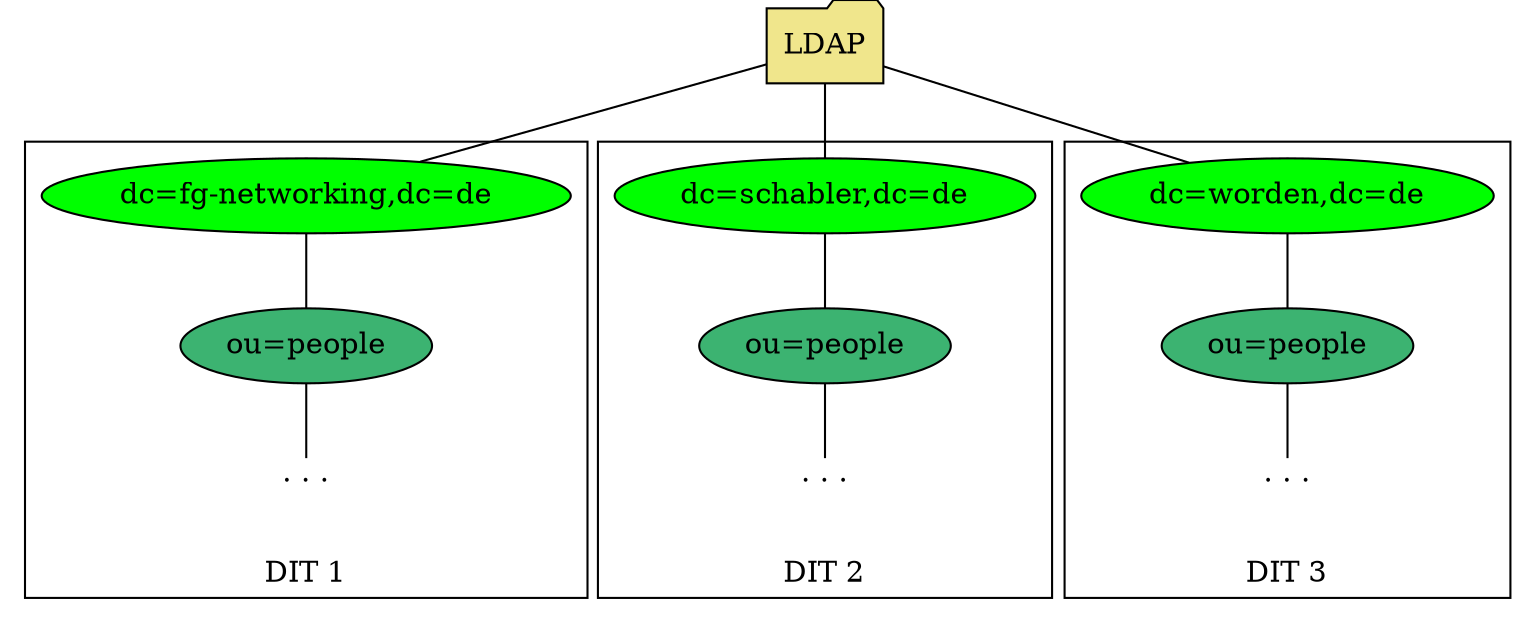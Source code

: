 graph G {
  compbound=true;
  subgraph cluster_fgn{
  fgn [label="dc=fg-networking,dc=de", style="filled", fillcolor="green", width=2.75];
  people1 [label="ou=people", style="filled", fillcolor="mediumseagreen"];
  fgnpe [label=". . .", labelloc="t", shape="plaintext"];
  label="DIT 1";
  labelloc=b;
}
  subgraph cluster_schabler{
  schabler [label="dc=schabler,dc=de", style="filled", fillcolor="green", width=2.75];
  people2 [label="ou=people", style="filled", fillcolor="mediumseagreen"];
  schabpe [label=". . .", labelloc="t", shape="plaintext"];
  label="DIT 2";
  labelloc=b;
}
  subgraph cluster_worden{
  worden [label="dc=worden,dc=de", style="filled", fillcolor="green", width=2.75];
  people3 [label="ou=people", style="filled", fillcolor="mediumseagreen"];
  wordpe [label=". . .", labelloc="t", shape="plaintext"];
  label="DIT 3";
  labelloc=b;
}
  root [label="LDAP", shape=folder, style="filled", fillcolor="khaki"];
  root -- fgn;
  root -- schabler;
  root -- worden;
  fgn -- people1 -- fgnpe;
  schabler -- people2 -- schabpe;
  worden -- people3 -- wordpe;
  margin=0; //margins around graphic and subgraphs
  nodesep=0.3; //minimal distance between nodes and subgraphs
  }
